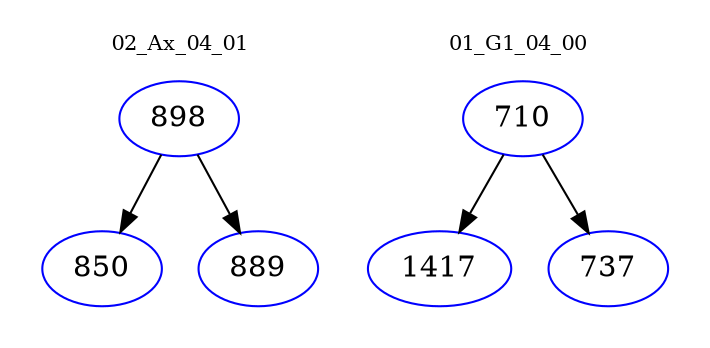 digraph{
subgraph cluster_0 {
color = white
label = "02_Ax_04_01";
fontsize=10;
T0_898 [label="898", color="blue"]
T0_898 -> T0_850 [color="black"]
T0_850 [label="850", color="blue"]
T0_898 -> T0_889 [color="black"]
T0_889 [label="889", color="blue"]
}
subgraph cluster_1 {
color = white
label = "01_G1_04_00";
fontsize=10;
T1_710 [label="710", color="blue"]
T1_710 -> T1_1417 [color="black"]
T1_1417 [label="1417", color="blue"]
T1_710 -> T1_737 [color="black"]
T1_737 [label="737", color="blue"]
}
}

